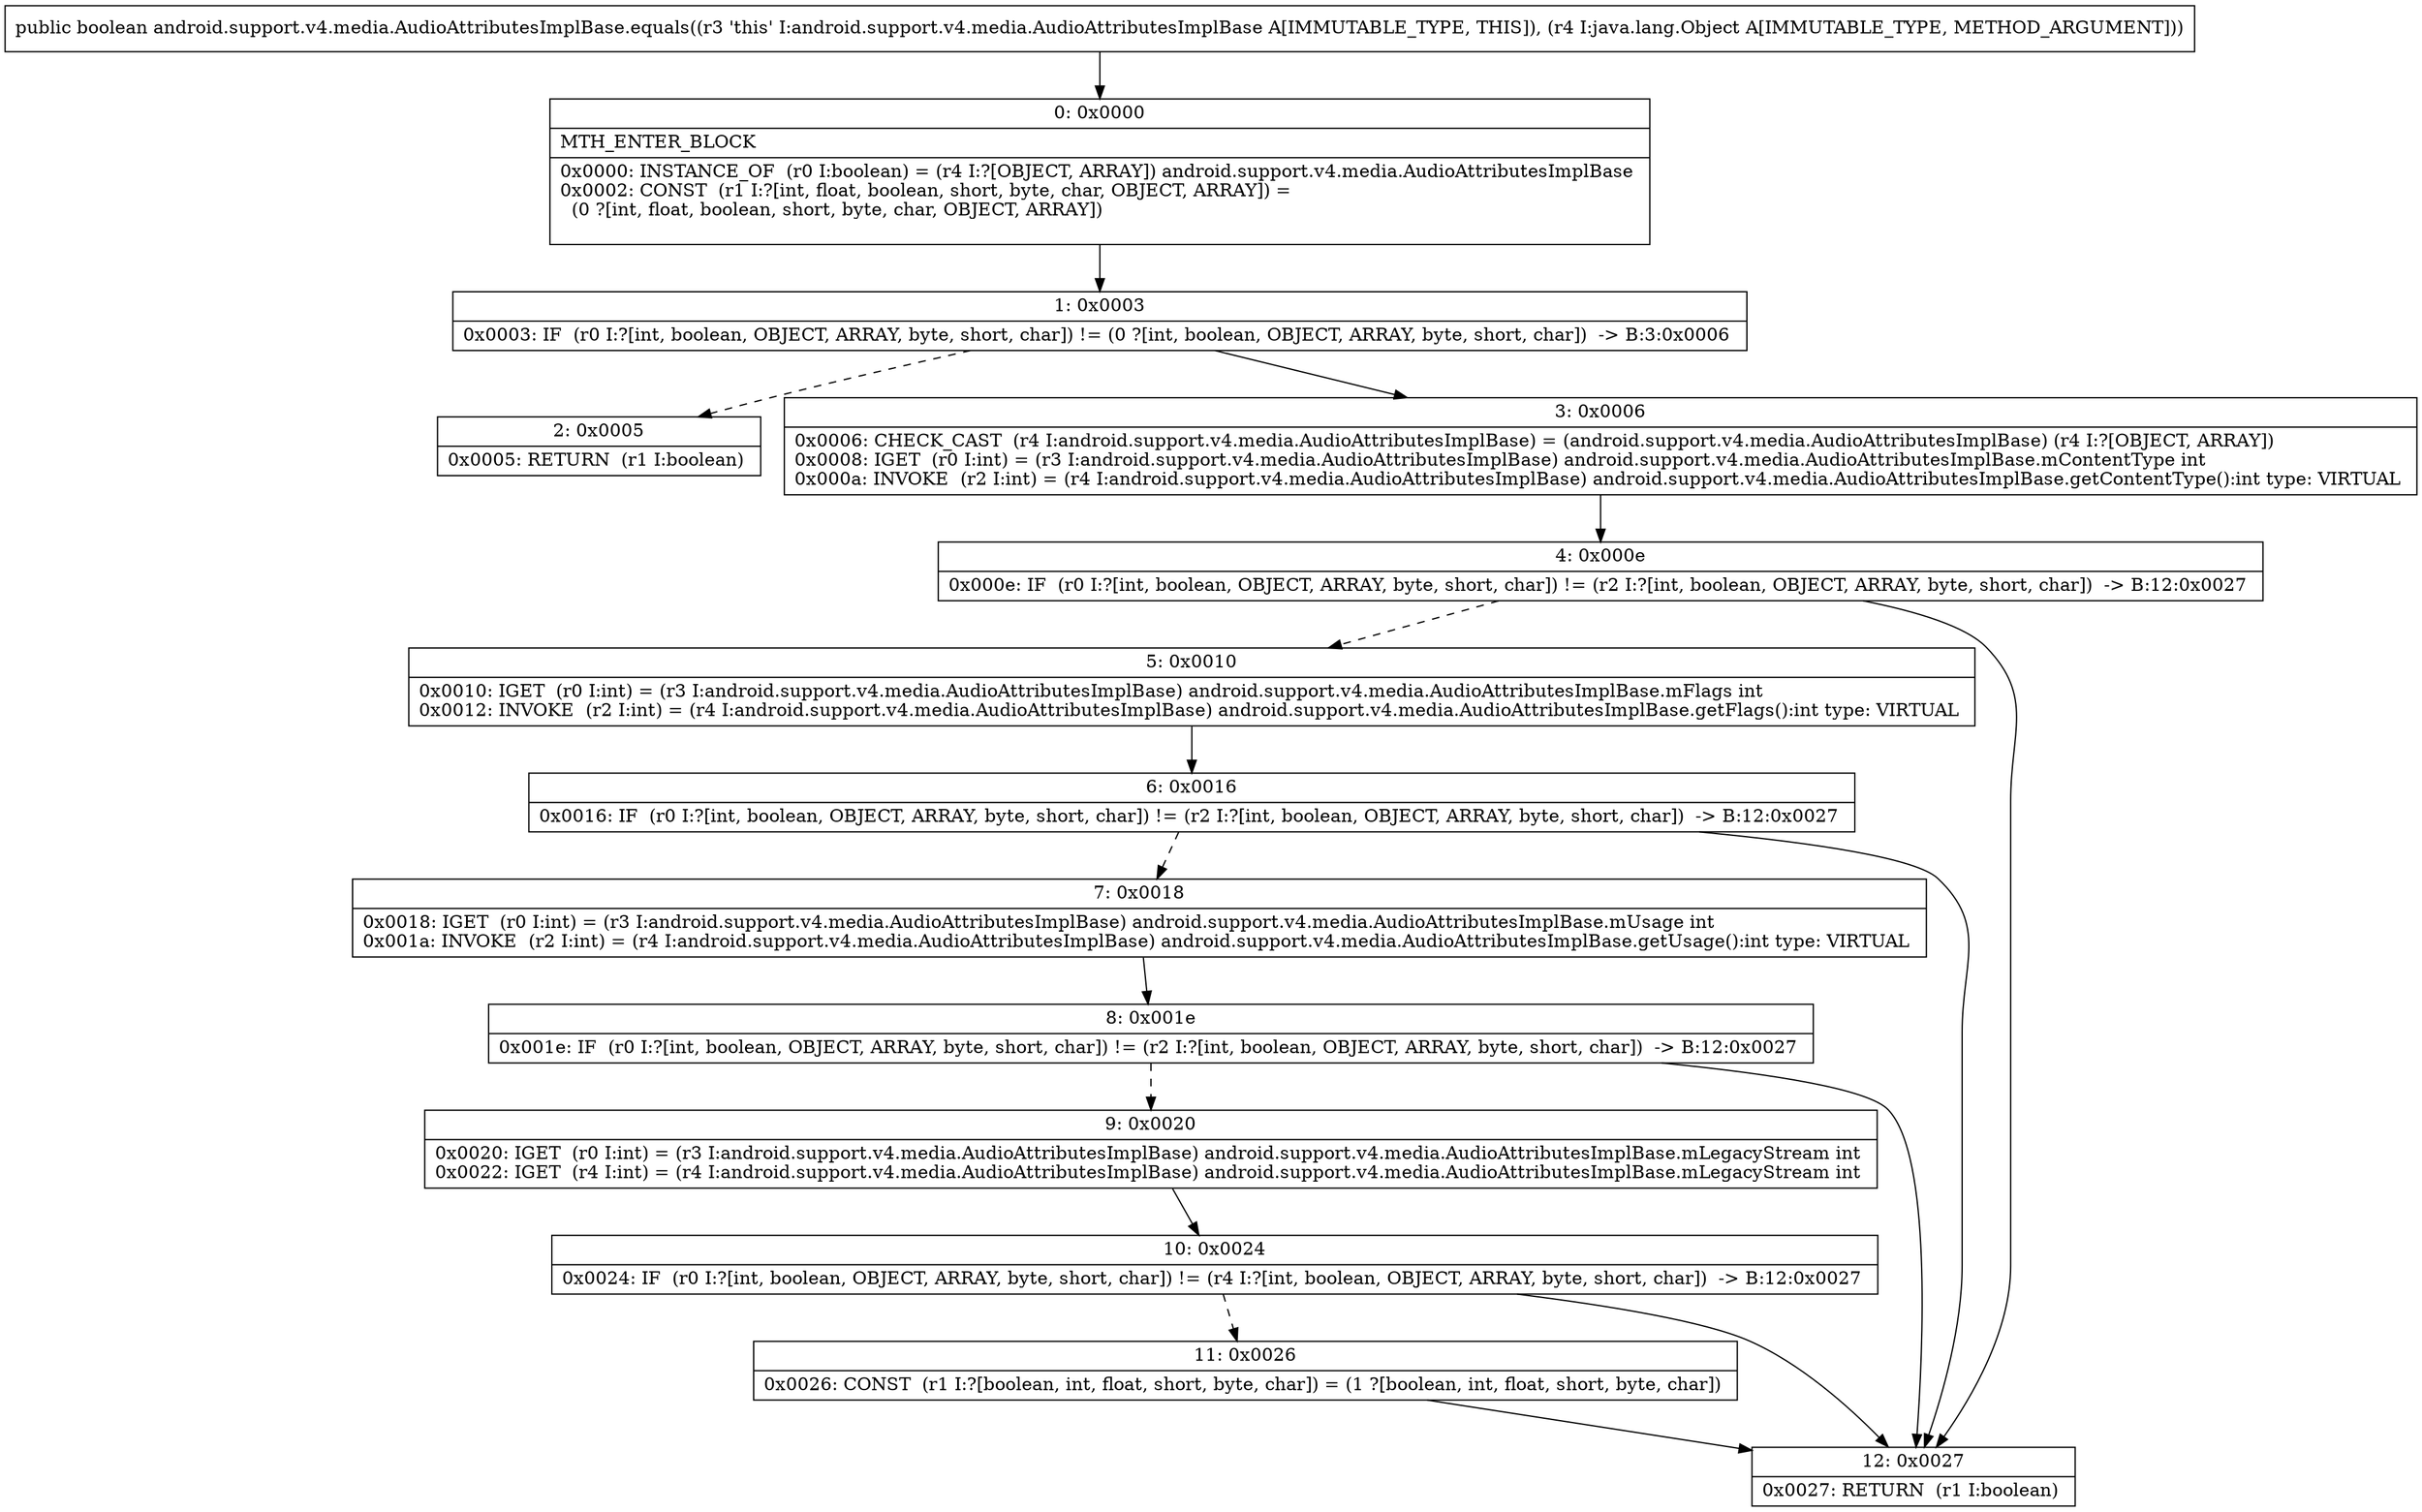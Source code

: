 digraph "CFG forandroid.support.v4.media.AudioAttributesImplBase.equals(Ljava\/lang\/Object;)Z" {
Node_0 [shape=record,label="{0\:\ 0x0000|MTH_ENTER_BLOCK\l|0x0000: INSTANCE_OF  (r0 I:boolean) = (r4 I:?[OBJECT, ARRAY]) android.support.v4.media.AudioAttributesImplBase \l0x0002: CONST  (r1 I:?[int, float, boolean, short, byte, char, OBJECT, ARRAY]) = \l  (0 ?[int, float, boolean, short, byte, char, OBJECT, ARRAY])\l \l}"];
Node_1 [shape=record,label="{1\:\ 0x0003|0x0003: IF  (r0 I:?[int, boolean, OBJECT, ARRAY, byte, short, char]) != (0 ?[int, boolean, OBJECT, ARRAY, byte, short, char])  \-\> B:3:0x0006 \l}"];
Node_2 [shape=record,label="{2\:\ 0x0005|0x0005: RETURN  (r1 I:boolean) \l}"];
Node_3 [shape=record,label="{3\:\ 0x0006|0x0006: CHECK_CAST  (r4 I:android.support.v4.media.AudioAttributesImplBase) = (android.support.v4.media.AudioAttributesImplBase) (r4 I:?[OBJECT, ARRAY]) \l0x0008: IGET  (r0 I:int) = (r3 I:android.support.v4.media.AudioAttributesImplBase) android.support.v4.media.AudioAttributesImplBase.mContentType int \l0x000a: INVOKE  (r2 I:int) = (r4 I:android.support.v4.media.AudioAttributesImplBase) android.support.v4.media.AudioAttributesImplBase.getContentType():int type: VIRTUAL \l}"];
Node_4 [shape=record,label="{4\:\ 0x000e|0x000e: IF  (r0 I:?[int, boolean, OBJECT, ARRAY, byte, short, char]) != (r2 I:?[int, boolean, OBJECT, ARRAY, byte, short, char])  \-\> B:12:0x0027 \l}"];
Node_5 [shape=record,label="{5\:\ 0x0010|0x0010: IGET  (r0 I:int) = (r3 I:android.support.v4.media.AudioAttributesImplBase) android.support.v4.media.AudioAttributesImplBase.mFlags int \l0x0012: INVOKE  (r2 I:int) = (r4 I:android.support.v4.media.AudioAttributesImplBase) android.support.v4.media.AudioAttributesImplBase.getFlags():int type: VIRTUAL \l}"];
Node_6 [shape=record,label="{6\:\ 0x0016|0x0016: IF  (r0 I:?[int, boolean, OBJECT, ARRAY, byte, short, char]) != (r2 I:?[int, boolean, OBJECT, ARRAY, byte, short, char])  \-\> B:12:0x0027 \l}"];
Node_7 [shape=record,label="{7\:\ 0x0018|0x0018: IGET  (r0 I:int) = (r3 I:android.support.v4.media.AudioAttributesImplBase) android.support.v4.media.AudioAttributesImplBase.mUsage int \l0x001a: INVOKE  (r2 I:int) = (r4 I:android.support.v4.media.AudioAttributesImplBase) android.support.v4.media.AudioAttributesImplBase.getUsage():int type: VIRTUAL \l}"];
Node_8 [shape=record,label="{8\:\ 0x001e|0x001e: IF  (r0 I:?[int, boolean, OBJECT, ARRAY, byte, short, char]) != (r2 I:?[int, boolean, OBJECT, ARRAY, byte, short, char])  \-\> B:12:0x0027 \l}"];
Node_9 [shape=record,label="{9\:\ 0x0020|0x0020: IGET  (r0 I:int) = (r3 I:android.support.v4.media.AudioAttributesImplBase) android.support.v4.media.AudioAttributesImplBase.mLegacyStream int \l0x0022: IGET  (r4 I:int) = (r4 I:android.support.v4.media.AudioAttributesImplBase) android.support.v4.media.AudioAttributesImplBase.mLegacyStream int \l}"];
Node_10 [shape=record,label="{10\:\ 0x0024|0x0024: IF  (r0 I:?[int, boolean, OBJECT, ARRAY, byte, short, char]) != (r4 I:?[int, boolean, OBJECT, ARRAY, byte, short, char])  \-\> B:12:0x0027 \l}"];
Node_11 [shape=record,label="{11\:\ 0x0026|0x0026: CONST  (r1 I:?[boolean, int, float, short, byte, char]) = (1 ?[boolean, int, float, short, byte, char]) \l}"];
Node_12 [shape=record,label="{12\:\ 0x0027|0x0027: RETURN  (r1 I:boolean) \l}"];
MethodNode[shape=record,label="{public boolean android.support.v4.media.AudioAttributesImplBase.equals((r3 'this' I:android.support.v4.media.AudioAttributesImplBase A[IMMUTABLE_TYPE, THIS]), (r4 I:java.lang.Object A[IMMUTABLE_TYPE, METHOD_ARGUMENT])) }"];
MethodNode -> Node_0;
Node_0 -> Node_1;
Node_1 -> Node_2[style=dashed];
Node_1 -> Node_3;
Node_3 -> Node_4;
Node_4 -> Node_5[style=dashed];
Node_4 -> Node_12;
Node_5 -> Node_6;
Node_6 -> Node_7[style=dashed];
Node_6 -> Node_12;
Node_7 -> Node_8;
Node_8 -> Node_9[style=dashed];
Node_8 -> Node_12;
Node_9 -> Node_10;
Node_10 -> Node_11[style=dashed];
Node_10 -> Node_12;
Node_11 -> Node_12;
}

